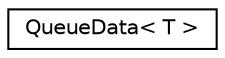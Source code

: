 digraph "Graphical Class Hierarchy"
{
  edge [fontname="Helvetica",fontsize="10",labelfontname="Helvetica",labelfontsize="10"];
  node [fontname="Helvetica",fontsize="10",shape=record];
  rankdir="LR";
  Node1 [label="QueueData\< T \>",height=0.2,width=0.4,color="black", fillcolor="white", style="filled",URL="$class_queue_data.html",tooltip="QueueData class. "];
}
